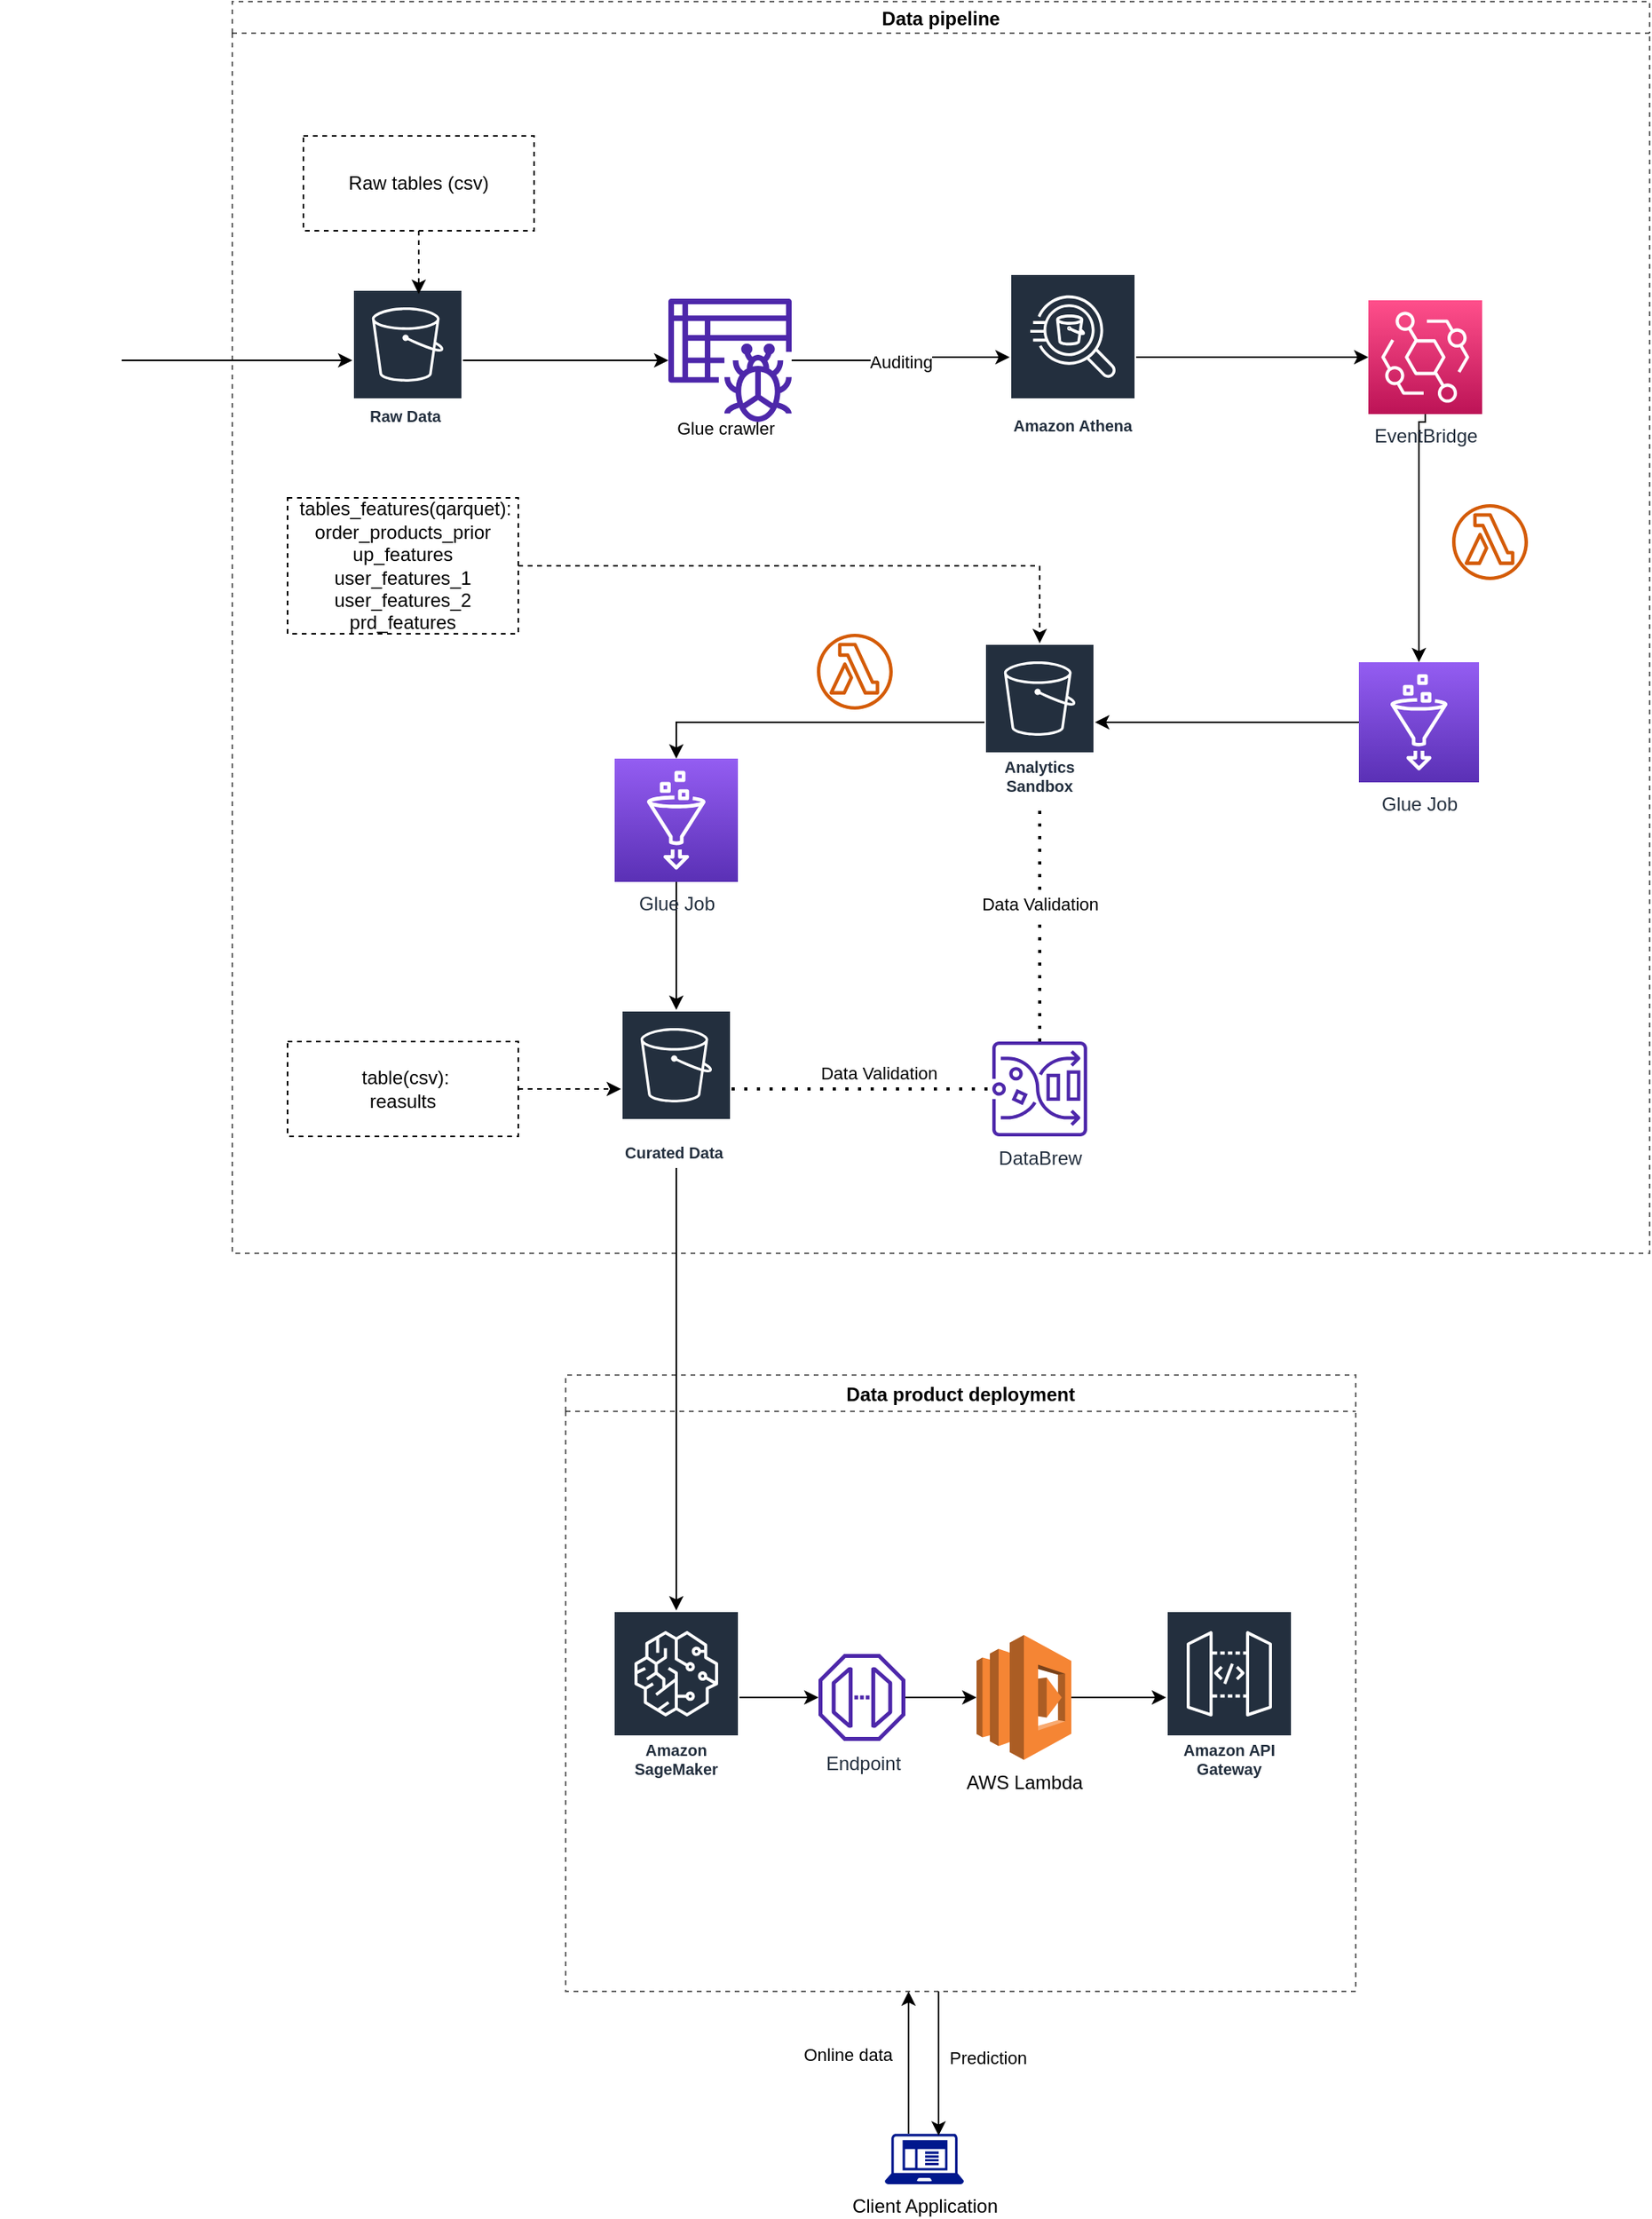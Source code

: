 <mxfile version="20.1.4" type="device"><diagram id="s1FdNE1LKcIQbwZz_etH" name="Page-1"><mxGraphModel dx="3263" dy="959" grid="0" gridSize="10" guides="1" tooltips="1" connect="1" arrows="1" fold="1" page="1" pageScale="1" pageWidth="1169" pageHeight="827" math="0" shadow="0"><root><mxCell id="0"/><mxCell id="1" parent="0"/><mxCell id="IwL_094F3RH2lfJxqWgR-10" value="Data pipeline" style="swimlane;startSize=20;dashed=1;opacity=60;" parent="1" vertex="1"><mxGeometry x="-997" y="21" width="897" height="792" as="geometry"><mxRectangle x="40" y="190" width="60" height="30" as="alternateBounds"/></mxGeometry></mxCell><mxCell id="IwL_094F3RH2lfJxqWgR-2" value="Raw Data&amp;nbsp;" style="sketch=0;outlineConnect=0;fontColor=#232F3E;gradientColor=none;strokeColor=#ffffff;fillColor=#232F3E;dashed=0;verticalLabelPosition=middle;verticalAlign=bottom;align=center;html=1;whiteSpace=wrap;fontSize=10;fontStyle=1;spacing=3;shape=mxgraph.aws4.productIcon;prIcon=mxgraph.aws4.s3;" parent="IwL_094F3RH2lfJxqWgR-10" vertex="1"><mxGeometry x="76" y="182" width="70" height="90" as="geometry"/></mxCell><mxCell id="IwL_094F3RH2lfJxqWgR-4" value="Glue crawler" style="edgeStyle=orthogonalEdgeStyle;rounded=0;orthogonalLoop=1;jettySize=auto;html=1;" parent="IwL_094F3RH2lfJxqWgR-10" source="IwL_094F3RH2lfJxqWgR-2" edge="1" target="aaewWVfxdqYwZi5ihscK-5"><mxGeometry x="1" y="-56" relative="1" as="geometry"><mxPoint x="36" y="-13" as="offset"/><mxPoint x="226" y="232" as="targetPoint"/></mxGeometry></mxCell><mxCell id="IwL_094F3RH2lfJxqWgR-30" style="edgeStyle=orthogonalEdgeStyle;rounded=0;orthogonalLoop=1;jettySize=auto;html=1;exitX=0;exitY=0.5;exitDx=0;exitDy=0;exitPerimeter=0;" parent="IwL_094F3RH2lfJxqWgR-10" source="zNID7xuuA8i_R5oRtBn--1" target="IwL_094F3RH2lfJxqWgR-29" edge="1"><mxGeometry relative="1" as="geometry"><mxPoint x="1458" y="287" as="sourcePoint"/></mxGeometry></mxCell><mxCell id="aaewWVfxdqYwZi5ihscK-11" style="edgeStyle=orthogonalEdgeStyle;rounded=0;orthogonalLoop=1;jettySize=auto;html=1;" parent="IwL_094F3RH2lfJxqWgR-10" source="IwL_094F3RH2lfJxqWgR-7" target="zNID7xuuA8i_R5oRtBn--10" edge="1"><mxGeometry relative="1" as="geometry"><mxPoint x="284" y="578" as="targetPoint"/></mxGeometry></mxCell><mxCell id="IwL_094F3RH2lfJxqWgR-7" value="Amazon Athena" style="sketch=0;outlineConnect=0;fontColor=#232F3E;gradientColor=none;strokeColor=#ffffff;fillColor=#232F3E;dashed=0;verticalLabelPosition=middle;verticalAlign=bottom;align=center;html=1;whiteSpace=wrap;fontSize=10;fontStyle=1;spacing=3;shape=mxgraph.aws4.productIcon;prIcon=mxgraph.aws4.athena;" parent="IwL_094F3RH2lfJxqWgR-10" vertex="1"><mxGeometry x="492" y="172" width="80" height="106" as="geometry"/></mxCell><mxCell id="IwL_094F3RH2lfJxqWgR-8" style="edgeStyle=orthogonalEdgeStyle;rounded=0;orthogonalLoop=1;jettySize=auto;html=1;" parent="IwL_094F3RH2lfJxqWgR-10" source="aaewWVfxdqYwZi5ihscK-5" target="IwL_094F3RH2lfJxqWgR-7" edge="1"><mxGeometry relative="1" as="geometry"><mxPoint x="266" y="282" as="sourcePoint"/></mxGeometry></mxCell><mxCell id="aaewWVfxdqYwZi5ihscK-6" value="Auditing" style="edgeLabel;html=1;align=center;verticalAlign=middle;resizable=0;points=[];" parent="IwL_094F3RH2lfJxqWgR-8" vertex="1" connectable="0"><mxGeometry x="-0.024" y="-1" relative="1" as="geometry"><mxPoint as="offset"/></mxGeometry></mxCell><mxCell id="aaewWVfxdqYwZi5ihscK-2" style="edgeStyle=orthogonalEdgeStyle;rounded=0;orthogonalLoop=1;jettySize=auto;html=1;entryX=0.5;entryY=0;entryDx=0;entryDy=0;entryPerimeter=0;" parent="IwL_094F3RH2lfJxqWgR-10" source="IwL_094F3RH2lfJxqWgR-29" target="aaewWVfxdqYwZi5ihscK-1" edge="1"><mxGeometry relative="1" as="geometry"><mxPoint x="1220" y="351" as="targetPoint"/></mxGeometry></mxCell><mxCell id="IwL_094F3RH2lfJxqWgR-29" value="Analytics Sandbox" style="sketch=0;outlineConnect=0;fontColor=#232F3E;gradientColor=none;strokeColor=#ffffff;fillColor=#232F3E;dashed=0;verticalLabelPosition=middle;verticalAlign=bottom;align=center;html=1;whiteSpace=wrap;fontSize=10;fontStyle=1;spacing=3;shape=mxgraph.aws4.productIcon;prIcon=mxgraph.aws4.s3;" parent="IwL_094F3RH2lfJxqWgR-10" vertex="1"><mxGeometry x="476" y="406" width="70" height="100" as="geometry"/></mxCell><mxCell id="aaewWVfxdqYwZi5ihscK-4" style="edgeStyle=orthogonalEdgeStyle;rounded=0;orthogonalLoop=1;jettySize=auto;html=1;" parent="IwL_094F3RH2lfJxqWgR-10" source="aaewWVfxdqYwZi5ihscK-1" target="aaewWVfxdqYwZi5ihscK-3" edge="1"><mxGeometry relative="1" as="geometry"/></mxCell><mxCell id="aaewWVfxdqYwZi5ihscK-1" value="Glue Job" style="sketch=0;points=[[0,0,0],[0.25,0,0],[0.5,0,0],[0.75,0,0],[1,0,0],[0,1,0],[0.25,1,0],[0.5,1,0],[0.75,1,0],[1,1,0],[0,0.25,0],[0,0.5,0],[0,0.75,0],[1,0.25,0],[1,0.5,0],[1,0.75,0]];outlineConnect=0;fontColor=#232F3E;gradientColor=#945DF2;gradientDirection=north;fillColor=#5A30B5;strokeColor=#ffffff;dashed=0;verticalLabelPosition=bottom;verticalAlign=top;align=center;html=1;fontSize=12;fontStyle=0;aspect=fixed;shape=mxgraph.aws4.resourceIcon;resIcon=mxgraph.aws4.glue;" parent="IwL_094F3RH2lfJxqWgR-10" vertex="1"><mxGeometry x="242" y="479" width="78" height="78" as="geometry"/></mxCell><mxCell id="aaewWVfxdqYwZi5ihscK-3" value="Curated Data&amp;nbsp;" style="sketch=0;outlineConnect=0;fontColor=#232F3E;gradientColor=none;strokeColor=#ffffff;fillColor=#232F3E;dashed=0;verticalLabelPosition=middle;verticalAlign=bottom;align=center;html=1;whiteSpace=wrap;fontSize=10;fontStyle=1;spacing=3;shape=mxgraph.aws4.productIcon;prIcon=mxgraph.aws4.s3;" parent="IwL_094F3RH2lfJxqWgR-10" vertex="1"><mxGeometry x="246" y="638" width="70" height="100" as="geometry"/></mxCell><mxCell id="aaewWVfxdqYwZi5ihscK-5" value="" style="sketch=0;outlineConnect=0;fontColor=#232F3E;gradientColor=none;fillColor=#4D27AA;strokeColor=none;dashed=0;verticalLabelPosition=bottom;verticalAlign=top;align=center;html=1;fontSize=12;fontStyle=0;aspect=fixed;pointerEvents=1;shape=mxgraph.aws4.glue_crawlers;" parent="IwL_094F3RH2lfJxqWgR-10" vertex="1"><mxGeometry x="276" y="188" width="78" height="78" as="geometry"/></mxCell><mxCell id="aaewWVfxdqYwZi5ihscK-20" style="edgeStyle=orthogonalEdgeStyle;rounded=0;orthogonalLoop=1;jettySize=auto;html=1;exitX=0.5;exitY=1;exitDx=0;exitDy=0;exitPerimeter=0;" parent="IwL_094F3RH2lfJxqWgR-10" source="zNID7xuuA8i_R5oRtBn--10" target="zNID7xuuA8i_R5oRtBn--1" edge="1"><mxGeometry relative="1" as="geometry"><mxPoint x="791" y="179" as="sourcePoint"/><mxPoint x="1341.156" y="250.964" as="targetPoint"/><Array as="points"><mxPoint x="755" y="266"/></Array></mxGeometry></mxCell><mxCell id="aaewWVfxdqYwZi5ihscK-19" style="edgeStyle=orthogonalEdgeStyle;rounded=0;orthogonalLoop=1;jettySize=auto;html=1;dashed=1;" parent="IwL_094F3RH2lfJxqWgR-10" source="aaewWVfxdqYwZi5ihscK-18" edge="1"><mxGeometry relative="1" as="geometry"><mxPoint x="118" y="185" as="targetPoint"/></mxGeometry></mxCell><mxCell id="aaewWVfxdqYwZi5ihscK-18" value="Raw tables (csv)" style="whiteSpace=wrap;html=1;align=center;verticalAlign=middle;treeFolding=1;treeMoving=1;newEdgeStyle={&quot;edgeStyle&quot;:&quot;elbowEdgeStyle&quot;,&quot;startArrow&quot;:&quot;none&quot;,&quot;endArrow&quot;:&quot;none&quot;};dashed=1;" parent="IwL_094F3RH2lfJxqWgR-10" vertex="1" collapsed="1"><mxGeometry x="45" y="85" width="146" height="60" as="geometry"/></mxCell><mxCell id="aaewWVfxdqYwZi5ihscK-22" style="edgeStyle=orthogonalEdgeStyle;rounded=0;orthogonalLoop=1;jettySize=auto;html=1;dashed=1;exitX=1;exitY=0.5;exitDx=0;exitDy=0;" parent="IwL_094F3RH2lfJxqWgR-10" source="aaewWVfxdqYwZi5ihscK-21" target="IwL_094F3RH2lfJxqWgR-29" edge="1"><mxGeometry relative="1" as="geometry"><mxPoint x="174" y="393" as="sourcePoint"/></mxGeometry></mxCell><mxCell id="aaewWVfxdqYwZi5ihscK-21" value="&amp;nbsp;tables_features(qarquet):&lt;br&gt;order_products_prior&lt;br&gt;up_features&lt;br&gt;user_features_1&lt;br&gt;user_features_2&lt;br&gt;prd_features" style="whiteSpace=wrap;html=1;align=center;verticalAlign=middle;treeFolding=1;treeMoving=1;newEdgeStyle={&quot;edgeStyle&quot;:&quot;elbowEdgeStyle&quot;,&quot;startArrow&quot;:&quot;none&quot;,&quot;endArrow&quot;:&quot;none&quot;};dashed=1;" parent="IwL_094F3RH2lfJxqWgR-10" vertex="1" collapsed="1"><mxGeometry x="35" y="314" width="146" height="86" as="geometry"/></mxCell><mxCell id="aaewWVfxdqYwZi5ihscK-24" style="edgeStyle=orthogonalEdgeStyle;rounded=0;orthogonalLoop=1;jettySize=auto;html=1;dashed=1;" parent="IwL_094F3RH2lfJxqWgR-10" source="aaewWVfxdqYwZi5ihscK-23" target="aaewWVfxdqYwZi5ihscK-3" edge="1"><mxGeometry relative="1" as="geometry"/></mxCell><mxCell id="aaewWVfxdqYwZi5ihscK-23" value="&amp;nbsp;table(csv):&lt;br&gt;reasults" style="whiteSpace=wrap;html=1;align=center;verticalAlign=middle;treeFolding=1;treeMoving=1;newEdgeStyle={&quot;edgeStyle&quot;:&quot;elbowEdgeStyle&quot;,&quot;startArrow&quot;:&quot;none&quot;,&quot;endArrow&quot;:&quot;none&quot;};dashed=1;" parent="IwL_094F3RH2lfJxqWgR-10" vertex="1" collapsed="1"><mxGeometry x="35" y="658" width="146" height="60" as="geometry"/></mxCell><mxCell id="zNID7xuuA8i_R5oRtBn--1" value="Glue Job" style="sketch=0;points=[[0,0,0],[0.25,0,0],[0.5,0,0],[0.75,0,0],[1,0,0],[0,1,0],[0.25,1,0],[0.5,1,0],[0.75,1,0],[1,1,0],[0,0.25,0],[0,0.5,0],[0,0.75,0],[1,0.25,0],[1,0.5,0],[1,0.75,0]];outlineConnect=0;fontColor=#232F3E;gradientColor=#945DF2;gradientDirection=north;fillColor=#5A30B5;strokeColor=#ffffff;dashed=0;verticalLabelPosition=bottom;verticalAlign=top;align=center;html=1;fontSize=12;fontStyle=0;aspect=fixed;shape=mxgraph.aws4.resourceIcon;resIcon=mxgraph.aws4.glue;" vertex="1" parent="IwL_094F3RH2lfJxqWgR-10"><mxGeometry x="713" y="418" width="76" height="76" as="geometry"/></mxCell><mxCell id="zNID7xuuA8i_R5oRtBn--4" value="" style="sketch=0;outlineConnect=0;fontColor=#232F3E;gradientColor=none;fillColor=#D45B07;strokeColor=none;dashed=0;verticalLabelPosition=bottom;verticalAlign=top;align=center;html=1;fontSize=12;fontStyle=0;aspect=fixed;pointerEvents=1;shape=mxgraph.aws4.lambda_function;" vertex="1" parent="IwL_094F3RH2lfJxqWgR-10"><mxGeometry x="772" y="318" width="48" height="48" as="geometry"/></mxCell><mxCell id="zNID7xuuA8i_R5oRtBn--5" value="" style="sketch=0;outlineConnect=0;fontColor=#232F3E;gradientColor=none;fillColor=#D45B07;strokeColor=none;dashed=0;verticalLabelPosition=bottom;verticalAlign=top;align=center;html=1;fontSize=12;fontStyle=0;aspect=fixed;pointerEvents=1;shape=mxgraph.aws4.lambda_function;" vertex="1" parent="IwL_094F3RH2lfJxqWgR-10"><mxGeometry x="370" y="400" width="48" height="48" as="geometry"/></mxCell><mxCell id="zNID7xuuA8i_R5oRtBn--10" value="EventBridge" style="sketch=0;points=[[0,0,0],[0.25,0,0],[0.5,0,0],[0.75,0,0],[1,0,0],[0,1,0],[0.25,1,0],[0.5,1,0],[0.75,1,0],[1,1,0],[0,0.25,0],[0,0.5,0],[0,0.75,0],[1,0.25,0],[1,0.5,0],[1,0.75,0]];outlineConnect=0;fontColor=#232F3E;gradientColor=#FF4F8B;gradientDirection=north;fillColor=#BC1356;strokeColor=#ffffff;dashed=0;verticalLabelPosition=bottom;verticalAlign=top;align=center;html=1;fontSize=12;fontStyle=0;aspect=fixed;shape=mxgraph.aws4.resourceIcon;resIcon=mxgraph.aws4.eventbridge;" vertex="1" parent="IwL_094F3RH2lfJxqWgR-10"><mxGeometry x="719" y="189" width="72" height="72" as="geometry"/></mxCell><mxCell id="zNID7xuuA8i_R5oRtBn--17" value="DataBrew" style="sketch=0;outlineConnect=0;fontColor=#232F3E;gradientColor=none;fillColor=#4D27AA;strokeColor=none;dashed=0;verticalLabelPosition=bottom;verticalAlign=top;align=center;html=1;fontSize=12;fontStyle=0;aspect=fixed;pointerEvents=1;shape=mxgraph.aws4.glue_databrew;" vertex="1" parent="IwL_094F3RH2lfJxqWgR-10"><mxGeometry x="481" y="658" width="60" height="60" as="geometry"/></mxCell><mxCell id="zNID7xuuA8i_R5oRtBn--18" value="" style="endArrow=none;dashed=1;html=1;dashPattern=1 3;strokeWidth=2;rounded=0;" edge="1" parent="IwL_094F3RH2lfJxqWgR-10" source="zNID7xuuA8i_R5oRtBn--17" target="IwL_094F3RH2lfJxqWgR-29"><mxGeometry width="50" height="50" relative="1" as="geometry"><mxPoint x="643" y="508" as="sourcePoint"/><mxPoint x="401" y="460" as="targetPoint"/></mxGeometry></mxCell><mxCell id="zNID7xuuA8i_R5oRtBn--20" value="Data Validation" style="edgeLabel;html=1;align=center;verticalAlign=middle;resizable=0;points=[];" vertex="1" connectable="0" parent="zNID7xuuA8i_R5oRtBn--18"><mxGeometry x="0.152" relative="1" as="geometry"><mxPoint as="offset"/></mxGeometry></mxCell><mxCell id="zNID7xuuA8i_R5oRtBn--19" value="" style="endArrow=none;dashed=1;html=1;dashPattern=1 3;strokeWidth=2;rounded=0;" edge="1" parent="IwL_094F3RH2lfJxqWgR-10" source="aaewWVfxdqYwZi5ihscK-3" target="zNID7xuuA8i_R5oRtBn--17"><mxGeometry width="50" height="50" relative="1" as="geometry"><mxPoint x="648" y="498" as="sourcePoint"/><mxPoint x="698" y="448" as="targetPoint"/></mxGeometry></mxCell><mxCell id="zNID7xuuA8i_R5oRtBn--21" value="Data Validation" style="edgeLabel;html=1;align=center;verticalAlign=middle;resizable=0;points=[];" vertex="1" connectable="0" parent="zNID7xuuA8i_R5oRtBn--19"><mxGeometry x="0.135" y="5" relative="1" as="geometry"><mxPoint x="-1" y="-5" as="offset"/></mxGeometry></mxCell><mxCell id="IwL_094F3RH2lfJxqWgR-14" value="Data product deployment" style="swimlane;dashed=1;opacity=60;" parent="1" vertex="1"><mxGeometry x="-786" y="890" width="500" height="390" as="geometry"><mxRectangle x="610" y="190" width="190" height="30" as="alternateBounds"/></mxGeometry></mxCell><mxCell id="IwL_094F3RH2lfJxqWgR-15" value="Amazon SageMaker" style="sketch=0;outlineConnect=0;fontColor=#232F3E;gradientColor=none;strokeColor=#ffffff;fillColor=#232F3E;dashed=0;verticalLabelPosition=middle;verticalAlign=bottom;align=center;html=1;whiteSpace=wrap;fontSize=10;fontStyle=1;spacing=3;shape=mxgraph.aws4.productIcon;prIcon=mxgraph.aws4.sagemaker;" parent="IwL_094F3RH2lfJxqWgR-14" vertex="1"><mxGeometry x="30" y="149" width="80" height="110" as="geometry"/></mxCell><mxCell id="IwL_094F3RH2lfJxqWgR-20" style="edgeStyle=orthogonalEdgeStyle;rounded=0;orthogonalLoop=1;jettySize=auto;html=1;" parent="IwL_094F3RH2lfJxqWgR-14" source="IwL_094F3RH2lfJxqWgR-16" target="IwL_094F3RH2lfJxqWgR-19" edge="1"><mxGeometry relative="1" as="geometry"/></mxCell><mxCell id="IwL_094F3RH2lfJxqWgR-16" value="Endpoint" style="sketch=0;outlineConnect=0;fontColor=#232F3E;gradientColor=none;fillColor=#4D27AA;strokeColor=none;dashed=0;verticalLabelPosition=bottom;verticalAlign=top;align=center;html=1;fontSize=12;fontStyle=0;aspect=fixed;pointerEvents=1;shape=mxgraph.aws4.endpoint;" parent="IwL_094F3RH2lfJxqWgR-14" vertex="1"><mxGeometry x="160" y="176.5" width="55" height="55" as="geometry"/></mxCell><mxCell id="IwL_094F3RH2lfJxqWgR-23" style="edgeStyle=orthogonalEdgeStyle;rounded=0;orthogonalLoop=1;jettySize=auto;html=1;" parent="IwL_094F3RH2lfJxqWgR-14" source="IwL_094F3RH2lfJxqWgR-19" target="IwL_094F3RH2lfJxqWgR-22" edge="1"><mxGeometry relative="1" as="geometry"/></mxCell><mxCell id="IwL_094F3RH2lfJxqWgR-19" value="AWS Lambda" style="outlineConnect=0;dashed=0;verticalLabelPosition=bottom;verticalAlign=top;align=center;html=1;shape=mxgraph.aws3.lambda;fillColor=#F58534;gradientColor=none;" parent="IwL_094F3RH2lfJxqWgR-14" vertex="1"><mxGeometry x="260" y="164.5" width="60" height="79" as="geometry"/></mxCell><mxCell id="IwL_094F3RH2lfJxqWgR-21" value="" style="endArrow=classic;html=1;rounded=0;" parent="IwL_094F3RH2lfJxqWgR-14" source="IwL_094F3RH2lfJxqWgR-15" target="IwL_094F3RH2lfJxqWgR-16" edge="1"><mxGeometry width="50" height="50" relative="1" as="geometry"><mxPoint x="10" y="220" as="sourcePoint"/><mxPoint x="60" y="170" as="targetPoint"/></mxGeometry></mxCell><mxCell id="IwL_094F3RH2lfJxqWgR-22" value="Amazon API Gateway" style="sketch=0;outlineConnect=0;fontColor=#232F3E;gradientColor=none;strokeColor=#ffffff;fillColor=#232F3E;dashed=0;verticalLabelPosition=middle;verticalAlign=bottom;align=center;html=1;whiteSpace=wrap;fontSize=10;fontStyle=1;spacing=3;shape=mxgraph.aws4.productIcon;prIcon=mxgraph.aws4.api_gateway;" parent="IwL_094F3RH2lfJxqWgR-14" vertex="1"><mxGeometry x="380" y="149" width="80" height="110" as="geometry"/></mxCell><mxCell id="IwL_094F3RH2lfJxqWgR-24" value="Client Application" style="sketch=0;aspect=fixed;pointerEvents=1;shadow=0;dashed=0;html=1;strokeColor=none;labelPosition=center;verticalLabelPosition=bottom;verticalAlign=top;align=center;fillColor=#00188D;shape=mxgraph.mscae.enterprise.client_application" parent="1" vertex="1"><mxGeometry x="-584" y="1370" width="50" height="32" as="geometry"/></mxCell><mxCell id="IwL_094F3RH2lfJxqWgR-25" value="" style="endArrow=classic;html=1;rounded=0;exitX=0.3;exitY=0;exitDx=0;exitDy=0;exitPerimeter=0;" parent="1" source="IwL_094F3RH2lfJxqWgR-24" edge="1"><mxGeometry width="50" height="50" relative="1" as="geometry"><mxPoint x="-669" y="1160" as="sourcePoint"/><mxPoint x="-569" y="1280" as="targetPoint"/></mxGeometry></mxCell><mxCell id="IwL_094F3RH2lfJxqWgR-26" value="Online data" style="edgeLabel;html=1;align=right;verticalAlign=middle;resizable=0;points=[];labelPosition=left;verticalLabelPosition=middle;" parent="IwL_094F3RH2lfJxqWgR-25" vertex="1" connectable="0"><mxGeometry x="0.04" y="1" relative="1" as="geometry"><mxPoint x="-9" y="-3" as="offset"/></mxGeometry></mxCell><mxCell id="IwL_094F3RH2lfJxqWgR-27" value="" style="endArrow=classic;html=1;rounded=0;entryX=0.68;entryY=0.038;entryDx=0;entryDy=0;entryPerimeter=0;" parent="1" target="IwL_094F3RH2lfJxqWgR-24" edge="1"><mxGeometry width="50" height="50" relative="1" as="geometry"><mxPoint x="-550" y="1280" as="sourcePoint"/><mxPoint x="-619" y="1110" as="targetPoint"/></mxGeometry></mxCell><mxCell id="IwL_094F3RH2lfJxqWgR-28" value="Prediction" style="edgeLabel;html=1;align=center;verticalAlign=middle;resizable=0;points=[];" parent="IwL_094F3RH2lfJxqWgR-27" vertex="1" connectable="0"><mxGeometry x="-0.075" relative="1" as="geometry"><mxPoint x="31" as="offset"/></mxGeometry></mxCell><mxCell id="zNID7xuuA8i_R5oRtBn--7" style="edgeStyle=orthogonalEdgeStyle;rounded=0;orthogonalLoop=1;jettySize=auto;html=1;" edge="1" parent="1" source="zNID7xuuA8i_R5oRtBn--6" target="IwL_094F3RH2lfJxqWgR-2"><mxGeometry relative="1" as="geometry"/></mxCell><mxCell id="zNID7xuuA8i_R5oRtBn--6" value="" style="shape=image;html=1;verticalAlign=top;verticalLabelPosition=bottom;labelBackgroundColor=#ffffff;imageAspect=0;aspect=fixed;image=https://cdn1.iconfinder.com/data/icons/files-94/32/Raw-128.png" vertex="1" parent="1"><mxGeometry x="-1144" y="209.5" width="77" height="77" as="geometry"/></mxCell><mxCell id="zNID7xuuA8i_R5oRtBn--23" style="edgeStyle=orthogonalEdgeStyle;rounded=0;orthogonalLoop=1;jettySize=auto;html=1;" edge="1" parent="1" source="aaewWVfxdqYwZi5ihscK-3" target="IwL_094F3RH2lfJxqWgR-15"><mxGeometry relative="1" as="geometry"/></mxCell></root></mxGraphModel></diagram></mxfile>